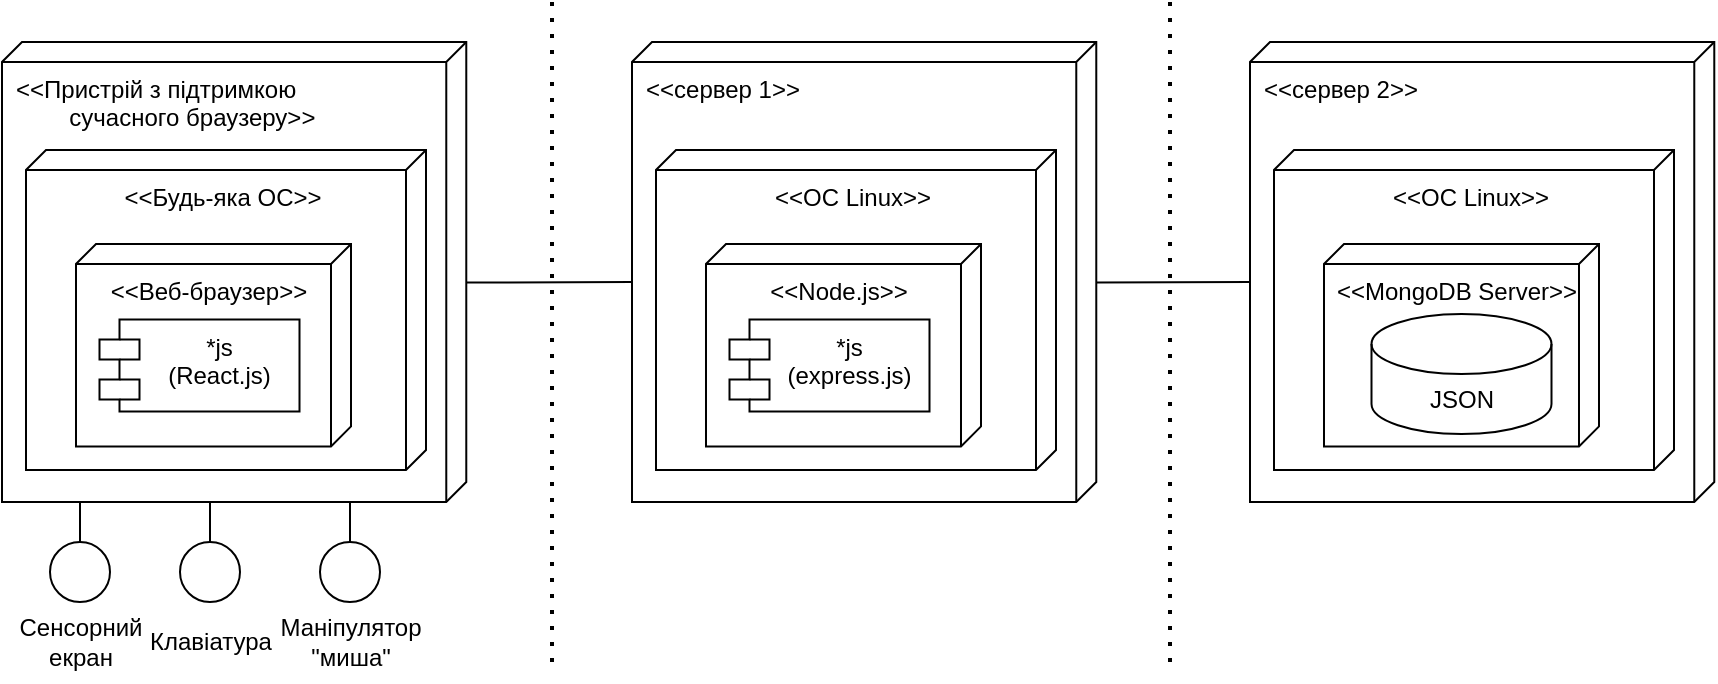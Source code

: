 <mxfile version="20.3.6" type="google"><diagram id="4LWF5_mLGTKhiirlCIRM" name="Page-1"><mxGraphModel grid="1" page="1" gridSize="10" guides="1" tooltips="1" connect="1" arrows="1" fold="1" pageScale="1" pageWidth="827" pageHeight="1169" math="0" shadow="0"><root><mxCell id="0"/><mxCell id="1" parent="0"/><mxCell id="EVovyE4QapYIspFTLUwl-29" value="&amp;lt;&amp;lt;сервер 1&amp;gt;&amp;gt;" style="verticalAlign=top;align=left;shape=cube;size=10;direction=south;fontStyle=0;html=1;boundedLbl=1;spacingLeft=5;" vertex="1" parent="1"><mxGeometry x="411" y="50" width="232.14" height="230" as="geometry"/></mxCell><mxCell id="EVovyE4QapYIspFTLUwl-30" value="&amp;lt;&amp;lt;ОС Linux&amp;gt;&amp;gt;" style="verticalAlign=top;align=center;shape=cube;size=10;direction=south;html=1;boundedLbl=1;spacingLeft=5;" vertex="1" parent="EVovyE4QapYIspFTLUwl-29"><mxGeometry width="200" height="160" relative="1" as="geometry"><mxPoint x="12" y="54" as="offset"/></mxGeometry></mxCell><mxCell id="EVovyE4QapYIspFTLUwl-31" value="&amp;lt;&amp;lt;Node.js&amp;gt;&amp;gt;" style="verticalAlign=top;align=center;shape=cube;size=10;direction=south;html=1;boundedLbl=1;spacingLeft=5;" vertex="1" parent="EVovyE4QapYIspFTLUwl-29"><mxGeometry x="37" y="101" width="137.5" height="101.2" as="geometry"/></mxCell><mxCell id="EVovyE4QapYIspFTLUwl-32" value="*js&#10;(express.js)" style="shape=module;align=left;spacingLeft=20;align=center;verticalAlign=top;" vertex="1" parent="EVovyE4QapYIspFTLUwl-29"><mxGeometry x="48.75" y="138.8" width="100" height="46" as="geometry"/></mxCell><mxCell id="EVovyE4QapYIspFTLUwl-33" value="" style="endArrow=none;dashed=1;html=1;dashPattern=1 3;strokeWidth=2;rounded=0;" edge="1" parent="1"><mxGeometry width="50" height="50" relative="1" as="geometry"><mxPoint x="371" y="360" as="sourcePoint"/><mxPoint x="371" y="30" as="targetPoint"/></mxGeometry></mxCell><mxCell id="EVovyE4QapYIspFTLUwl-35" value="" style="endArrow=none;html=1;rounded=0;entryX=0.523;entryY=0.002;entryDx=0;entryDy=0;entryPerimeter=0;exitX=0;exitY=0;exitDx=120;exitDy=232.14;exitPerimeter=0;" edge="1" parent="1" source="EVovyE4QapYIspFTLUwl-29" target="EVovyE4QapYIspFTLUwl-1"><mxGeometry width="50" height="50" relative="1" as="geometry"><mxPoint x="260" y="250" as="sourcePoint"/><mxPoint x="310" y="200" as="targetPoint"/></mxGeometry></mxCell><mxCell id="EVovyE4QapYIspFTLUwl-36" value="" style="group" connectable="0" vertex="1" parent="1"><mxGeometry x="95" y="50" width="233.14" height="320" as="geometry"/></mxCell><mxCell id="EVovyE4QapYIspFTLUwl-1" value="&amp;lt;&amp;lt;Пристрій з підтримкою&lt;br&gt;&lt;span style=&quot;white-space: pre;&quot;&gt;&#9;&lt;/span&gt;сучасного браузеру&amp;gt;&amp;gt;" style="verticalAlign=top;align=left;shape=cube;size=10;direction=south;fontStyle=0;html=1;boundedLbl=1;spacingLeft=5;" vertex="1" parent="EVovyE4QapYIspFTLUwl-36"><mxGeometry x="1" width="232.14" height="230" as="geometry"/></mxCell><mxCell id="EVovyE4QapYIspFTLUwl-2" value="&amp;lt;&amp;lt;Будь-яка ОС&amp;gt;&amp;gt;" style="verticalAlign=top;align=center;shape=cube;size=10;direction=south;html=1;boundedLbl=1;spacingLeft=5;" vertex="1" parent="EVovyE4QapYIspFTLUwl-1"><mxGeometry width="200" height="160" relative="1" as="geometry"><mxPoint x="12" y="54" as="offset"/></mxGeometry></mxCell><mxCell id="EVovyE4QapYIspFTLUwl-3" value="&amp;lt;&amp;lt;Веб-браузер&amp;gt;&amp;gt;" style="verticalAlign=top;align=center;shape=cube;size=10;direction=south;html=1;boundedLbl=1;spacingLeft=5;" vertex="1" parent="EVovyE4QapYIspFTLUwl-1"><mxGeometry x="37" y="101" width="137.5" height="101.2" as="geometry"/></mxCell><mxCell id="EVovyE4QapYIspFTLUwl-4" value="*js&#10;(React.js)" style="shape=module;align=left;spacingLeft=20;align=center;verticalAlign=top;" vertex="1" parent="EVovyE4QapYIspFTLUwl-1"><mxGeometry x="48.75" y="138.8" width="100" height="46" as="geometry"/></mxCell><mxCell id="EVovyE4QapYIspFTLUwl-12" value="" style="group" connectable="0" vertex="1" parent="EVovyE4QapYIspFTLUwl-36"><mxGeometry y="230" width="80" height="90" as="geometry"/></mxCell><mxCell id="EVovyE4QapYIspFTLUwl-10" value="" style="group" connectable="0" vertex="1" parent="EVovyE4QapYIspFTLUwl-12"><mxGeometry x="25" width="30" height="50" as="geometry"/></mxCell><mxCell id="EVovyE4QapYIspFTLUwl-5" value="" style="ellipse;fillColor=#ffffff;strokeColor=#000000;" vertex="1" parent="EVovyE4QapYIspFTLUwl-10"><mxGeometry y="20" width="30" height="30" as="geometry"/></mxCell><mxCell id="EVovyE4QapYIspFTLUwl-9" value="" style="endArrow=none;html=1;rounded=0;entryX=0.5;entryY=0;entryDx=0;entryDy=0;" edge="1" parent="EVovyE4QapYIspFTLUwl-10" target="EVovyE4QapYIspFTLUwl-5"><mxGeometry width="50" height="50" relative="1" as="geometry"><mxPoint x="15" as="sourcePoint"/><mxPoint x="180" y="-90" as="targetPoint"/></mxGeometry></mxCell><mxCell id="EVovyE4QapYIspFTLUwl-11" value="Сенсорний&lt;br&gt;екран" style="text;html=1;align=center;verticalAlign=middle;resizable=0;points=[];autosize=1;strokeColor=none;fillColor=none;" vertex="1" parent="EVovyE4QapYIspFTLUwl-12"><mxGeometry y="50" width="80" height="40" as="geometry"/></mxCell><mxCell id="EVovyE4QapYIspFTLUwl-19" value="" style="group" connectable="0" vertex="1" parent="EVovyE4QapYIspFTLUwl-36"><mxGeometry x="65" y="230" width="80" height="90" as="geometry"/></mxCell><mxCell id="EVovyE4QapYIspFTLUwl-20" value="" style="group" connectable="0" vertex="1" parent="EVovyE4QapYIspFTLUwl-19"><mxGeometry x="25" width="30" height="50" as="geometry"/></mxCell><mxCell id="EVovyE4QapYIspFTLUwl-21" value="" style="ellipse;fillColor=#ffffff;strokeColor=#000000;" vertex="1" parent="EVovyE4QapYIspFTLUwl-20"><mxGeometry y="20" width="30" height="30" as="geometry"/></mxCell><mxCell id="EVovyE4QapYIspFTLUwl-22" value="" style="endArrow=none;html=1;rounded=0;entryX=0.5;entryY=0;entryDx=0;entryDy=0;" edge="1" parent="EVovyE4QapYIspFTLUwl-20" target="EVovyE4QapYIspFTLUwl-21"><mxGeometry width="50" height="50" relative="1" as="geometry"><mxPoint x="15" as="sourcePoint"/><mxPoint x="180" y="-90" as="targetPoint"/></mxGeometry></mxCell><mxCell id="EVovyE4QapYIspFTLUwl-23" value="Клавіатура" style="text;html=1;align=center;verticalAlign=middle;resizable=0;points=[];autosize=1;strokeColor=none;fillColor=none;" vertex="1" parent="EVovyE4QapYIspFTLUwl-19"><mxGeometry y="55" width="80" height="30" as="geometry"/></mxCell><mxCell id="EVovyE4QapYIspFTLUwl-24" value="" style="group" connectable="0" vertex="1" parent="EVovyE4QapYIspFTLUwl-36"><mxGeometry x="135" y="230" width="85" height="90" as="geometry"/></mxCell><mxCell id="EVovyE4QapYIspFTLUwl-25" value="" style="group" connectable="0" vertex="1" parent="EVovyE4QapYIspFTLUwl-24"><mxGeometry x="25" width="30" height="50" as="geometry"/></mxCell><mxCell id="EVovyE4QapYIspFTLUwl-26" value="" style="ellipse;fillColor=#ffffff;strokeColor=#000000;" vertex="1" parent="EVovyE4QapYIspFTLUwl-25"><mxGeometry y="20" width="30" height="30" as="geometry"/></mxCell><mxCell id="EVovyE4QapYIspFTLUwl-27" value="" style="endArrow=none;html=1;rounded=0;entryX=0.5;entryY=0;entryDx=0;entryDy=0;" edge="1" parent="EVovyE4QapYIspFTLUwl-25" target="EVovyE4QapYIspFTLUwl-26"><mxGeometry width="50" height="50" relative="1" as="geometry"><mxPoint x="15" as="sourcePoint"/><mxPoint x="180" y="-90" as="targetPoint"/></mxGeometry></mxCell><mxCell id="EVovyE4QapYIspFTLUwl-28" value="Маніпулятор&lt;br&gt;&quot;миша&quot;" style="text;html=1;align=center;verticalAlign=middle;resizable=0;points=[];autosize=1;strokeColor=none;fillColor=none;" vertex="1" parent="EVovyE4QapYIspFTLUwl-24"><mxGeometry x="-5" y="50" width="90" height="40" as="geometry"/></mxCell><mxCell id="EVovyE4QapYIspFTLUwl-37" value="&amp;lt;&amp;lt;сервер 2&amp;gt;&amp;gt;" style="verticalAlign=top;align=left;shape=cube;size=10;direction=south;fontStyle=0;html=1;boundedLbl=1;spacingLeft=5;" vertex="1" parent="1"><mxGeometry x="720" y="50" width="232.14" height="230" as="geometry"/></mxCell><mxCell id="EVovyE4QapYIspFTLUwl-38" value="&amp;lt;&amp;lt;ОС Linux&amp;gt;&amp;gt;" style="verticalAlign=top;align=center;shape=cube;size=10;direction=south;html=1;boundedLbl=1;spacingLeft=5;" vertex="1" parent="EVovyE4QapYIspFTLUwl-37"><mxGeometry width="200" height="160" relative="1" as="geometry"><mxPoint x="12" y="54" as="offset"/></mxGeometry></mxCell><mxCell id="EVovyE4QapYIspFTLUwl-39" value="&amp;lt;&amp;lt;MongoDB Server&amp;gt;&amp;gt;" style="verticalAlign=top;align=center;shape=cube;size=10;direction=south;html=1;boundedLbl=1;spacingLeft=5;" vertex="1" parent="EVovyE4QapYIspFTLUwl-37"><mxGeometry x="37" y="101" width="137.5" height="101.2" as="geometry"/></mxCell><mxCell id="U4NHdSmnFFezflBP1J2C-1" value="JSON" style="shape=cylinder3;whiteSpace=wrap;html=1;boundedLbl=1;backgroundOutline=1;size=15;" vertex="1" parent="EVovyE4QapYIspFTLUwl-37"><mxGeometry x="60.75" y="136" width="90" height="60" as="geometry"/></mxCell><mxCell id="EVovyE4QapYIspFTLUwl-41" value="" style="endArrow=none;dashed=1;html=1;dashPattern=1 3;strokeWidth=2;rounded=0;" edge="1" parent="1"><mxGeometry width="50" height="50" relative="1" as="geometry"><mxPoint x="680" y="360" as="sourcePoint"/><mxPoint x="680" y="30" as="targetPoint"/></mxGeometry></mxCell><mxCell id="EVovyE4QapYIspFTLUwl-42" value="" style="endArrow=none;html=1;rounded=0;entryX=0.523;entryY=0.002;entryDx=0;entryDy=0;entryPerimeter=0;" edge="1" parent="1"><mxGeometry width="50" height="50" relative="1" as="geometry"><mxPoint x="720" y="170" as="sourcePoint"/><mxPoint x="643.136" y="170.29" as="targetPoint"/></mxGeometry></mxCell></root></mxGraphModel></diagram></mxfile>